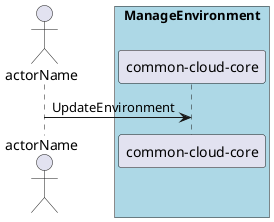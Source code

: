 @startuml
Actor "actorName" as A

box "ManageEnvironment" #lightblue
participant "common-cloud-core" as S
A -> S : UpdateEnvironment
end box

@enduml
